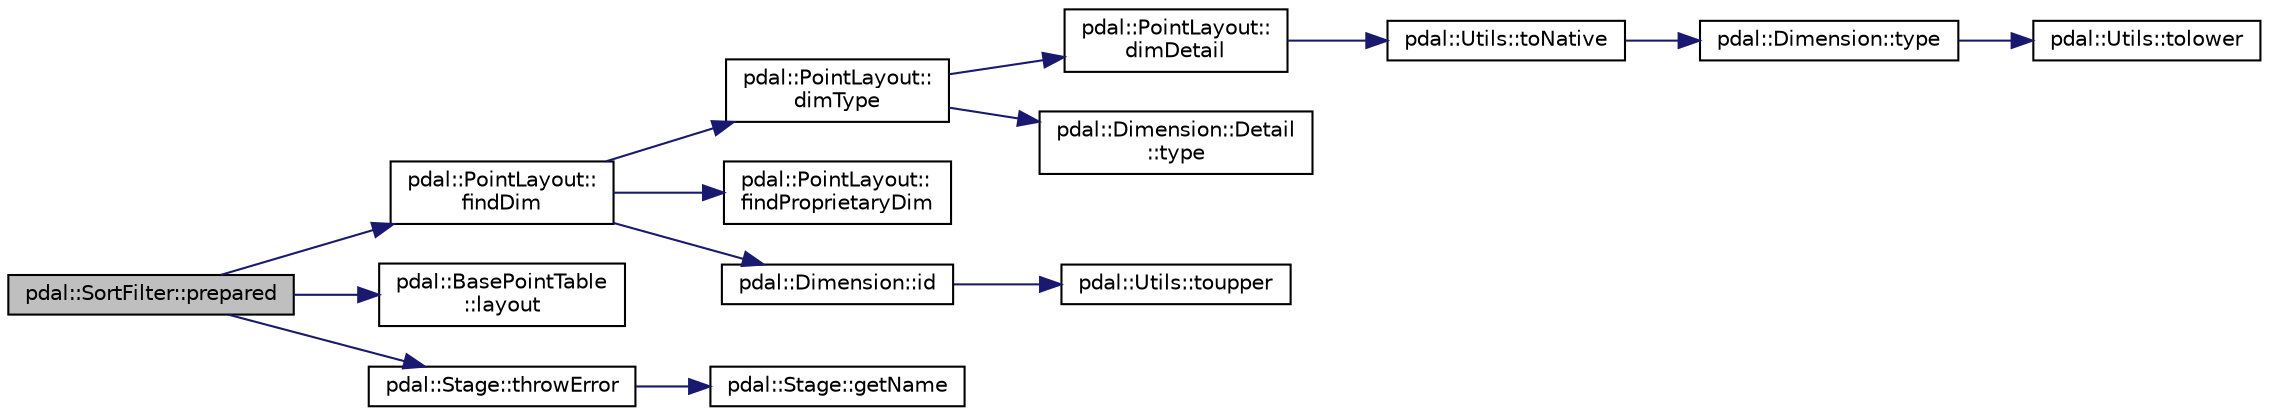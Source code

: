 digraph "pdal::SortFilter::prepared"
{
  edge [fontname="Helvetica",fontsize="10",labelfontname="Helvetica",labelfontsize="10"];
  node [fontname="Helvetica",fontsize="10",shape=record];
  rankdir="LR";
  Node1 [label="pdal::SortFilter::prepared",height=0.2,width=0.4,color="black", fillcolor="grey75", style="filled", fontcolor="black"];
  Node1 -> Node2 [color="midnightblue",fontsize="10",style="solid",fontname="Helvetica"];
  Node2 [label="pdal::PointLayout::\lfindDim",height=0.2,width=0.4,color="black", fillcolor="white", style="filled",URL="$classpdal_1_1PointLayout.html#a5a720db4e74a5412c1420b0d1eaacda7"];
  Node2 -> Node3 [color="midnightblue",fontsize="10",style="solid",fontname="Helvetica"];
  Node3 [label="pdal::PointLayout::\ldimType",height=0.2,width=0.4,color="black", fillcolor="white", style="filled",URL="$classpdal_1_1PointLayout.html#adaef1dfccc620aa7f7f2a57ea2c19d6d"];
  Node3 -> Node4 [color="midnightblue",fontsize="10",style="solid",fontname="Helvetica"];
  Node4 [label="pdal::PointLayout::\ldimDetail",height=0.2,width=0.4,color="black", fillcolor="white", style="filled",URL="$classpdal_1_1PointLayout.html#abcfdf0f917e71d1bd8a96bc64ff1e8a2"];
  Node4 -> Node5 [color="midnightblue",fontsize="10",style="solid",fontname="Helvetica"];
  Node5 [label="pdal::Utils::toNative",height=0.2,width=0.4,color="black", fillcolor="white", style="filled",URL="$namespacepdal_1_1Utils.html#a59253304d0f929e3a3ea00f09636002f"];
  Node5 -> Node6 [color="midnightblue",fontsize="10",style="solid",fontname="Helvetica"];
  Node6 [label="pdal::Dimension::type",height=0.2,width=0.4,color="black", fillcolor="white", style="filled",URL="$namespacepdal_1_1Dimension.html#a880d689fed54aa3ded6f88c9e058c5d2"];
  Node6 -> Node7 [color="midnightblue",fontsize="10",style="solid",fontname="Helvetica"];
  Node7 [label="pdal::Utils::tolower",height=0.2,width=0.4,color="black", fillcolor="white", style="filled",URL="$namespacepdal_1_1Utils.html#a5268937cf695835e55392f752dc02cb2"];
  Node3 -> Node8 [color="midnightblue",fontsize="10",style="solid",fontname="Helvetica"];
  Node8 [label="pdal::Dimension::Detail\l::type",height=0.2,width=0.4,color="black", fillcolor="white", style="filled",URL="$classpdal_1_1Dimension_1_1Detail.html#adf5961976b7fce3d90a0dddd50519a7c"];
  Node2 -> Node9 [color="midnightblue",fontsize="10",style="solid",fontname="Helvetica"];
  Node9 [label="pdal::PointLayout::\lfindProprietaryDim",height=0.2,width=0.4,color="black", fillcolor="white", style="filled",URL="$classpdal_1_1PointLayout.html#abb03661faa312e6954f49cf8e0e809a3"];
  Node2 -> Node10 [color="midnightblue",fontsize="10",style="solid",fontname="Helvetica"];
  Node10 [label="pdal::Dimension::id",height=0.2,width=0.4,color="black", fillcolor="white", style="filled",URL="$namespacepdal_1_1Dimension.html#a10b4c693e3bdbdf1a0eec8f4b008a291"];
  Node10 -> Node11 [color="midnightblue",fontsize="10",style="solid",fontname="Helvetica"];
  Node11 [label="pdal::Utils::toupper",height=0.2,width=0.4,color="black", fillcolor="white", style="filled",URL="$namespacepdal_1_1Utils.html#a28e3e2faff94b20f9908e77bc54ed983"];
  Node1 -> Node12 [color="midnightblue",fontsize="10",style="solid",fontname="Helvetica"];
  Node12 [label="pdal::BasePointTable\l::layout",height=0.2,width=0.4,color="black", fillcolor="white", style="filled",URL="$classpdal_1_1BasePointTable.html#a7e3a12a1f29e6cd10d8669ed3d07eb94"];
  Node1 -> Node13 [color="midnightblue",fontsize="10",style="solid",fontname="Helvetica"];
  Node13 [label="pdal::Stage::throwError",height=0.2,width=0.4,color="black", fillcolor="white", style="filled",URL="$classpdal_1_1Stage.html#abdbd1176da12dfd882d931a43290797f"];
  Node13 -> Node14 [color="midnightblue",fontsize="10",style="solid",fontname="Helvetica"];
  Node14 [label="pdal::Stage::getName",height=0.2,width=0.4,color="black", fillcolor="white", style="filled",URL="$classpdal_1_1Stage.html#a6c81d6fbbac17ebe4cd63806916cc750"];
}
